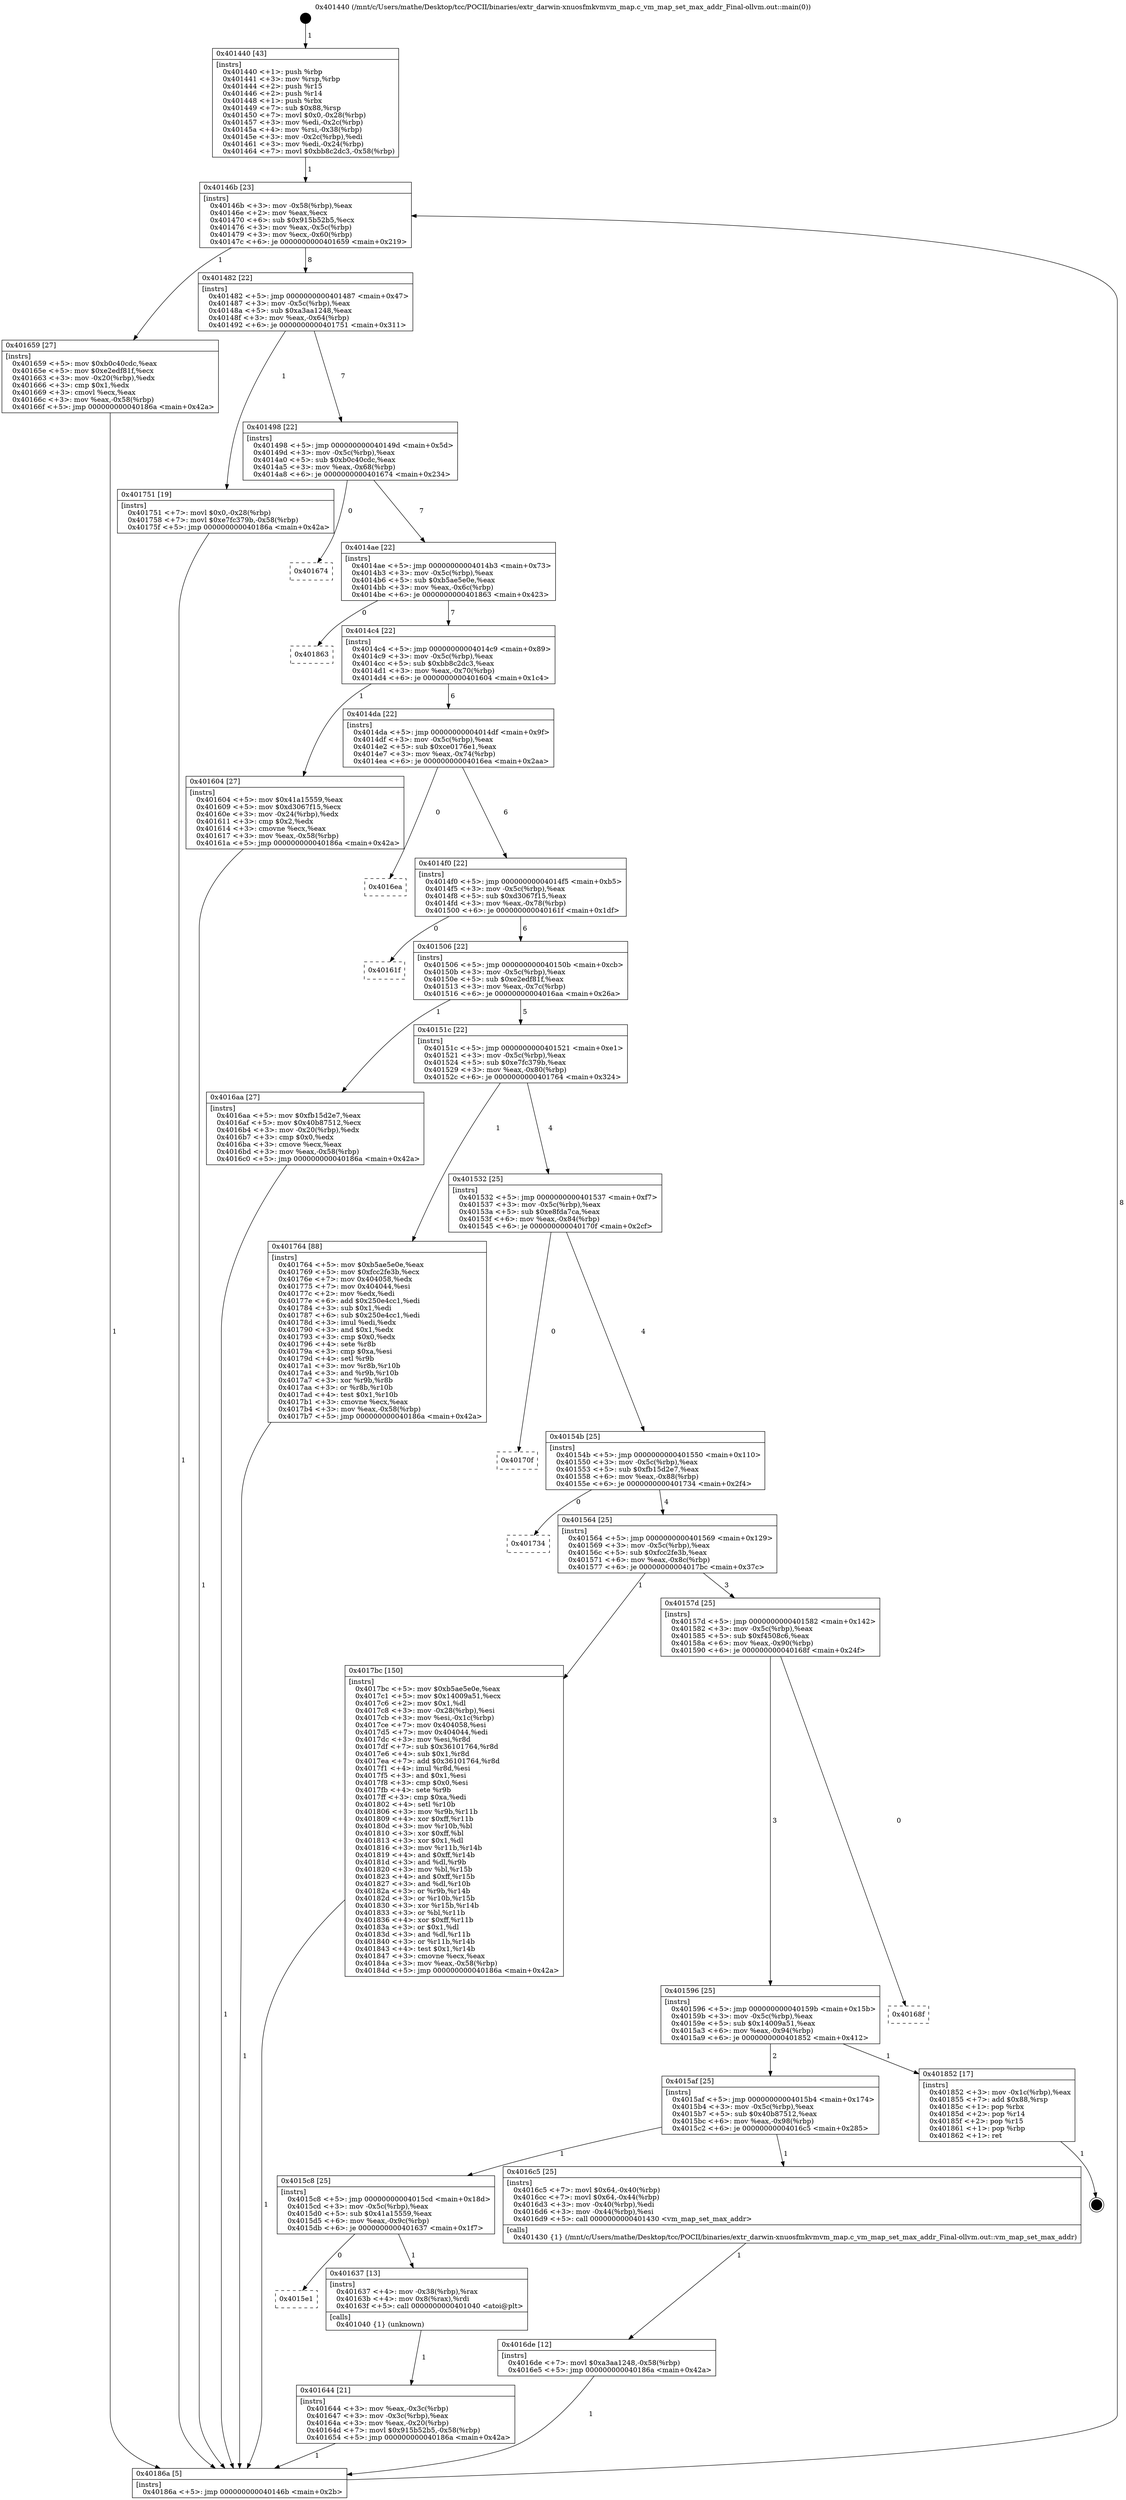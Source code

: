 digraph "0x401440" {
  label = "0x401440 (/mnt/c/Users/mathe/Desktop/tcc/POCII/binaries/extr_darwin-xnuosfmkvmvm_map.c_vm_map_set_max_addr_Final-ollvm.out::main(0))"
  labelloc = "t"
  node[shape=record]

  Entry [label="",width=0.3,height=0.3,shape=circle,fillcolor=black,style=filled]
  "0x40146b" [label="{
     0x40146b [23]\l
     | [instrs]\l
     &nbsp;&nbsp;0x40146b \<+3\>: mov -0x58(%rbp),%eax\l
     &nbsp;&nbsp;0x40146e \<+2\>: mov %eax,%ecx\l
     &nbsp;&nbsp;0x401470 \<+6\>: sub $0x915b52b5,%ecx\l
     &nbsp;&nbsp;0x401476 \<+3\>: mov %eax,-0x5c(%rbp)\l
     &nbsp;&nbsp;0x401479 \<+3\>: mov %ecx,-0x60(%rbp)\l
     &nbsp;&nbsp;0x40147c \<+6\>: je 0000000000401659 \<main+0x219\>\l
  }"]
  "0x401659" [label="{
     0x401659 [27]\l
     | [instrs]\l
     &nbsp;&nbsp;0x401659 \<+5\>: mov $0xb0c40cdc,%eax\l
     &nbsp;&nbsp;0x40165e \<+5\>: mov $0xe2edf81f,%ecx\l
     &nbsp;&nbsp;0x401663 \<+3\>: mov -0x20(%rbp),%edx\l
     &nbsp;&nbsp;0x401666 \<+3\>: cmp $0x1,%edx\l
     &nbsp;&nbsp;0x401669 \<+3\>: cmovl %ecx,%eax\l
     &nbsp;&nbsp;0x40166c \<+3\>: mov %eax,-0x58(%rbp)\l
     &nbsp;&nbsp;0x40166f \<+5\>: jmp 000000000040186a \<main+0x42a\>\l
  }"]
  "0x401482" [label="{
     0x401482 [22]\l
     | [instrs]\l
     &nbsp;&nbsp;0x401482 \<+5\>: jmp 0000000000401487 \<main+0x47\>\l
     &nbsp;&nbsp;0x401487 \<+3\>: mov -0x5c(%rbp),%eax\l
     &nbsp;&nbsp;0x40148a \<+5\>: sub $0xa3aa1248,%eax\l
     &nbsp;&nbsp;0x40148f \<+3\>: mov %eax,-0x64(%rbp)\l
     &nbsp;&nbsp;0x401492 \<+6\>: je 0000000000401751 \<main+0x311\>\l
  }"]
  Exit [label="",width=0.3,height=0.3,shape=circle,fillcolor=black,style=filled,peripheries=2]
  "0x401751" [label="{
     0x401751 [19]\l
     | [instrs]\l
     &nbsp;&nbsp;0x401751 \<+7\>: movl $0x0,-0x28(%rbp)\l
     &nbsp;&nbsp;0x401758 \<+7\>: movl $0xe7fc379b,-0x58(%rbp)\l
     &nbsp;&nbsp;0x40175f \<+5\>: jmp 000000000040186a \<main+0x42a\>\l
  }"]
  "0x401498" [label="{
     0x401498 [22]\l
     | [instrs]\l
     &nbsp;&nbsp;0x401498 \<+5\>: jmp 000000000040149d \<main+0x5d\>\l
     &nbsp;&nbsp;0x40149d \<+3\>: mov -0x5c(%rbp),%eax\l
     &nbsp;&nbsp;0x4014a0 \<+5\>: sub $0xb0c40cdc,%eax\l
     &nbsp;&nbsp;0x4014a5 \<+3\>: mov %eax,-0x68(%rbp)\l
     &nbsp;&nbsp;0x4014a8 \<+6\>: je 0000000000401674 \<main+0x234\>\l
  }"]
  "0x4016de" [label="{
     0x4016de [12]\l
     | [instrs]\l
     &nbsp;&nbsp;0x4016de \<+7\>: movl $0xa3aa1248,-0x58(%rbp)\l
     &nbsp;&nbsp;0x4016e5 \<+5\>: jmp 000000000040186a \<main+0x42a\>\l
  }"]
  "0x401674" [label="{
     0x401674\l
  }", style=dashed]
  "0x4014ae" [label="{
     0x4014ae [22]\l
     | [instrs]\l
     &nbsp;&nbsp;0x4014ae \<+5\>: jmp 00000000004014b3 \<main+0x73\>\l
     &nbsp;&nbsp;0x4014b3 \<+3\>: mov -0x5c(%rbp),%eax\l
     &nbsp;&nbsp;0x4014b6 \<+5\>: sub $0xb5ae5e0e,%eax\l
     &nbsp;&nbsp;0x4014bb \<+3\>: mov %eax,-0x6c(%rbp)\l
     &nbsp;&nbsp;0x4014be \<+6\>: je 0000000000401863 \<main+0x423\>\l
  }"]
  "0x401644" [label="{
     0x401644 [21]\l
     | [instrs]\l
     &nbsp;&nbsp;0x401644 \<+3\>: mov %eax,-0x3c(%rbp)\l
     &nbsp;&nbsp;0x401647 \<+3\>: mov -0x3c(%rbp),%eax\l
     &nbsp;&nbsp;0x40164a \<+3\>: mov %eax,-0x20(%rbp)\l
     &nbsp;&nbsp;0x40164d \<+7\>: movl $0x915b52b5,-0x58(%rbp)\l
     &nbsp;&nbsp;0x401654 \<+5\>: jmp 000000000040186a \<main+0x42a\>\l
  }"]
  "0x401863" [label="{
     0x401863\l
  }", style=dashed]
  "0x4014c4" [label="{
     0x4014c4 [22]\l
     | [instrs]\l
     &nbsp;&nbsp;0x4014c4 \<+5\>: jmp 00000000004014c9 \<main+0x89\>\l
     &nbsp;&nbsp;0x4014c9 \<+3\>: mov -0x5c(%rbp),%eax\l
     &nbsp;&nbsp;0x4014cc \<+5\>: sub $0xbb8c2dc3,%eax\l
     &nbsp;&nbsp;0x4014d1 \<+3\>: mov %eax,-0x70(%rbp)\l
     &nbsp;&nbsp;0x4014d4 \<+6\>: je 0000000000401604 \<main+0x1c4\>\l
  }"]
  "0x4015e1" [label="{
     0x4015e1\l
  }", style=dashed]
  "0x401604" [label="{
     0x401604 [27]\l
     | [instrs]\l
     &nbsp;&nbsp;0x401604 \<+5\>: mov $0x41a15559,%eax\l
     &nbsp;&nbsp;0x401609 \<+5\>: mov $0xd3067f15,%ecx\l
     &nbsp;&nbsp;0x40160e \<+3\>: mov -0x24(%rbp),%edx\l
     &nbsp;&nbsp;0x401611 \<+3\>: cmp $0x2,%edx\l
     &nbsp;&nbsp;0x401614 \<+3\>: cmovne %ecx,%eax\l
     &nbsp;&nbsp;0x401617 \<+3\>: mov %eax,-0x58(%rbp)\l
     &nbsp;&nbsp;0x40161a \<+5\>: jmp 000000000040186a \<main+0x42a\>\l
  }"]
  "0x4014da" [label="{
     0x4014da [22]\l
     | [instrs]\l
     &nbsp;&nbsp;0x4014da \<+5\>: jmp 00000000004014df \<main+0x9f\>\l
     &nbsp;&nbsp;0x4014df \<+3\>: mov -0x5c(%rbp),%eax\l
     &nbsp;&nbsp;0x4014e2 \<+5\>: sub $0xce0176e1,%eax\l
     &nbsp;&nbsp;0x4014e7 \<+3\>: mov %eax,-0x74(%rbp)\l
     &nbsp;&nbsp;0x4014ea \<+6\>: je 00000000004016ea \<main+0x2aa\>\l
  }"]
  "0x40186a" [label="{
     0x40186a [5]\l
     | [instrs]\l
     &nbsp;&nbsp;0x40186a \<+5\>: jmp 000000000040146b \<main+0x2b\>\l
  }"]
  "0x401440" [label="{
     0x401440 [43]\l
     | [instrs]\l
     &nbsp;&nbsp;0x401440 \<+1\>: push %rbp\l
     &nbsp;&nbsp;0x401441 \<+3\>: mov %rsp,%rbp\l
     &nbsp;&nbsp;0x401444 \<+2\>: push %r15\l
     &nbsp;&nbsp;0x401446 \<+2\>: push %r14\l
     &nbsp;&nbsp;0x401448 \<+1\>: push %rbx\l
     &nbsp;&nbsp;0x401449 \<+7\>: sub $0x88,%rsp\l
     &nbsp;&nbsp;0x401450 \<+7\>: movl $0x0,-0x28(%rbp)\l
     &nbsp;&nbsp;0x401457 \<+3\>: mov %edi,-0x2c(%rbp)\l
     &nbsp;&nbsp;0x40145a \<+4\>: mov %rsi,-0x38(%rbp)\l
     &nbsp;&nbsp;0x40145e \<+3\>: mov -0x2c(%rbp),%edi\l
     &nbsp;&nbsp;0x401461 \<+3\>: mov %edi,-0x24(%rbp)\l
     &nbsp;&nbsp;0x401464 \<+7\>: movl $0xbb8c2dc3,-0x58(%rbp)\l
  }"]
  "0x401637" [label="{
     0x401637 [13]\l
     | [instrs]\l
     &nbsp;&nbsp;0x401637 \<+4\>: mov -0x38(%rbp),%rax\l
     &nbsp;&nbsp;0x40163b \<+4\>: mov 0x8(%rax),%rdi\l
     &nbsp;&nbsp;0x40163f \<+5\>: call 0000000000401040 \<atoi@plt\>\l
     | [calls]\l
     &nbsp;&nbsp;0x401040 \{1\} (unknown)\l
  }"]
  "0x4016ea" [label="{
     0x4016ea\l
  }", style=dashed]
  "0x4014f0" [label="{
     0x4014f0 [22]\l
     | [instrs]\l
     &nbsp;&nbsp;0x4014f0 \<+5\>: jmp 00000000004014f5 \<main+0xb5\>\l
     &nbsp;&nbsp;0x4014f5 \<+3\>: mov -0x5c(%rbp),%eax\l
     &nbsp;&nbsp;0x4014f8 \<+5\>: sub $0xd3067f15,%eax\l
     &nbsp;&nbsp;0x4014fd \<+3\>: mov %eax,-0x78(%rbp)\l
     &nbsp;&nbsp;0x401500 \<+6\>: je 000000000040161f \<main+0x1df\>\l
  }"]
  "0x4015c8" [label="{
     0x4015c8 [25]\l
     | [instrs]\l
     &nbsp;&nbsp;0x4015c8 \<+5\>: jmp 00000000004015cd \<main+0x18d\>\l
     &nbsp;&nbsp;0x4015cd \<+3\>: mov -0x5c(%rbp),%eax\l
     &nbsp;&nbsp;0x4015d0 \<+5\>: sub $0x41a15559,%eax\l
     &nbsp;&nbsp;0x4015d5 \<+6\>: mov %eax,-0x9c(%rbp)\l
     &nbsp;&nbsp;0x4015db \<+6\>: je 0000000000401637 \<main+0x1f7\>\l
  }"]
  "0x40161f" [label="{
     0x40161f\l
  }", style=dashed]
  "0x401506" [label="{
     0x401506 [22]\l
     | [instrs]\l
     &nbsp;&nbsp;0x401506 \<+5\>: jmp 000000000040150b \<main+0xcb\>\l
     &nbsp;&nbsp;0x40150b \<+3\>: mov -0x5c(%rbp),%eax\l
     &nbsp;&nbsp;0x40150e \<+5\>: sub $0xe2edf81f,%eax\l
     &nbsp;&nbsp;0x401513 \<+3\>: mov %eax,-0x7c(%rbp)\l
     &nbsp;&nbsp;0x401516 \<+6\>: je 00000000004016aa \<main+0x26a\>\l
  }"]
  "0x4016c5" [label="{
     0x4016c5 [25]\l
     | [instrs]\l
     &nbsp;&nbsp;0x4016c5 \<+7\>: movl $0x64,-0x40(%rbp)\l
     &nbsp;&nbsp;0x4016cc \<+7\>: movl $0x64,-0x44(%rbp)\l
     &nbsp;&nbsp;0x4016d3 \<+3\>: mov -0x40(%rbp),%edi\l
     &nbsp;&nbsp;0x4016d6 \<+3\>: mov -0x44(%rbp),%esi\l
     &nbsp;&nbsp;0x4016d9 \<+5\>: call 0000000000401430 \<vm_map_set_max_addr\>\l
     | [calls]\l
     &nbsp;&nbsp;0x401430 \{1\} (/mnt/c/Users/mathe/Desktop/tcc/POCII/binaries/extr_darwin-xnuosfmkvmvm_map.c_vm_map_set_max_addr_Final-ollvm.out::vm_map_set_max_addr)\l
  }"]
  "0x4016aa" [label="{
     0x4016aa [27]\l
     | [instrs]\l
     &nbsp;&nbsp;0x4016aa \<+5\>: mov $0xfb15d2e7,%eax\l
     &nbsp;&nbsp;0x4016af \<+5\>: mov $0x40b87512,%ecx\l
     &nbsp;&nbsp;0x4016b4 \<+3\>: mov -0x20(%rbp),%edx\l
     &nbsp;&nbsp;0x4016b7 \<+3\>: cmp $0x0,%edx\l
     &nbsp;&nbsp;0x4016ba \<+3\>: cmove %ecx,%eax\l
     &nbsp;&nbsp;0x4016bd \<+3\>: mov %eax,-0x58(%rbp)\l
     &nbsp;&nbsp;0x4016c0 \<+5\>: jmp 000000000040186a \<main+0x42a\>\l
  }"]
  "0x40151c" [label="{
     0x40151c [22]\l
     | [instrs]\l
     &nbsp;&nbsp;0x40151c \<+5\>: jmp 0000000000401521 \<main+0xe1\>\l
     &nbsp;&nbsp;0x401521 \<+3\>: mov -0x5c(%rbp),%eax\l
     &nbsp;&nbsp;0x401524 \<+5\>: sub $0xe7fc379b,%eax\l
     &nbsp;&nbsp;0x401529 \<+3\>: mov %eax,-0x80(%rbp)\l
     &nbsp;&nbsp;0x40152c \<+6\>: je 0000000000401764 \<main+0x324\>\l
  }"]
  "0x4015af" [label="{
     0x4015af [25]\l
     | [instrs]\l
     &nbsp;&nbsp;0x4015af \<+5\>: jmp 00000000004015b4 \<main+0x174\>\l
     &nbsp;&nbsp;0x4015b4 \<+3\>: mov -0x5c(%rbp),%eax\l
     &nbsp;&nbsp;0x4015b7 \<+5\>: sub $0x40b87512,%eax\l
     &nbsp;&nbsp;0x4015bc \<+6\>: mov %eax,-0x98(%rbp)\l
     &nbsp;&nbsp;0x4015c2 \<+6\>: je 00000000004016c5 \<main+0x285\>\l
  }"]
  "0x401764" [label="{
     0x401764 [88]\l
     | [instrs]\l
     &nbsp;&nbsp;0x401764 \<+5\>: mov $0xb5ae5e0e,%eax\l
     &nbsp;&nbsp;0x401769 \<+5\>: mov $0xfcc2fe3b,%ecx\l
     &nbsp;&nbsp;0x40176e \<+7\>: mov 0x404058,%edx\l
     &nbsp;&nbsp;0x401775 \<+7\>: mov 0x404044,%esi\l
     &nbsp;&nbsp;0x40177c \<+2\>: mov %edx,%edi\l
     &nbsp;&nbsp;0x40177e \<+6\>: add $0x250e4cc1,%edi\l
     &nbsp;&nbsp;0x401784 \<+3\>: sub $0x1,%edi\l
     &nbsp;&nbsp;0x401787 \<+6\>: sub $0x250e4cc1,%edi\l
     &nbsp;&nbsp;0x40178d \<+3\>: imul %edi,%edx\l
     &nbsp;&nbsp;0x401790 \<+3\>: and $0x1,%edx\l
     &nbsp;&nbsp;0x401793 \<+3\>: cmp $0x0,%edx\l
     &nbsp;&nbsp;0x401796 \<+4\>: sete %r8b\l
     &nbsp;&nbsp;0x40179a \<+3\>: cmp $0xa,%esi\l
     &nbsp;&nbsp;0x40179d \<+4\>: setl %r9b\l
     &nbsp;&nbsp;0x4017a1 \<+3\>: mov %r8b,%r10b\l
     &nbsp;&nbsp;0x4017a4 \<+3\>: and %r9b,%r10b\l
     &nbsp;&nbsp;0x4017a7 \<+3\>: xor %r9b,%r8b\l
     &nbsp;&nbsp;0x4017aa \<+3\>: or %r8b,%r10b\l
     &nbsp;&nbsp;0x4017ad \<+4\>: test $0x1,%r10b\l
     &nbsp;&nbsp;0x4017b1 \<+3\>: cmovne %ecx,%eax\l
     &nbsp;&nbsp;0x4017b4 \<+3\>: mov %eax,-0x58(%rbp)\l
     &nbsp;&nbsp;0x4017b7 \<+5\>: jmp 000000000040186a \<main+0x42a\>\l
  }"]
  "0x401532" [label="{
     0x401532 [25]\l
     | [instrs]\l
     &nbsp;&nbsp;0x401532 \<+5\>: jmp 0000000000401537 \<main+0xf7\>\l
     &nbsp;&nbsp;0x401537 \<+3\>: mov -0x5c(%rbp),%eax\l
     &nbsp;&nbsp;0x40153a \<+5\>: sub $0xe8fda7ca,%eax\l
     &nbsp;&nbsp;0x40153f \<+6\>: mov %eax,-0x84(%rbp)\l
     &nbsp;&nbsp;0x401545 \<+6\>: je 000000000040170f \<main+0x2cf\>\l
  }"]
  "0x401852" [label="{
     0x401852 [17]\l
     | [instrs]\l
     &nbsp;&nbsp;0x401852 \<+3\>: mov -0x1c(%rbp),%eax\l
     &nbsp;&nbsp;0x401855 \<+7\>: add $0x88,%rsp\l
     &nbsp;&nbsp;0x40185c \<+1\>: pop %rbx\l
     &nbsp;&nbsp;0x40185d \<+2\>: pop %r14\l
     &nbsp;&nbsp;0x40185f \<+2\>: pop %r15\l
     &nbsp;&nbsp;0x401861 \<+1\>: pop %rbp\l
     &nbsp;&nbsp;0x401862 \<+1\>: ret\l
  }"]
  "0x40170f" [label="{
     0x40170f\l
  }", style=dashed]
  "0x40154b" [label="{
     0x40154b [25]\l
     | [instrs]\l
     &nbsp;&nbsp;0x40154b \<+5\>: jmp 0000000000401550 \<main+0x110\>\l
     &nbsp;&nbsp;0x401550 \<+3\>: mov -0x5c(%rbp),%eax\l
     &nbsp;&nbsp;0x401553 \<+5\>: sub $0xfb15d2e7,%eax\l
     &nbsp;&nbsp;0x401558 \<+6\>: mov %eax,-0x88(%rbp)\l
     &nbsp;&nbsp;0x40155e \<+6\>: je 0000000000401734 \<main+0x2f4\>\l
  }"]
  "0x401596" [label="{
     0x401596 [25]\l
     | [instrs]\l
     &nbsp;&nbsp;0x401596 \<+5\>: jmp 000000000040159b \<main+0x15b\>\l
     &nbsp;&nbsp;0x40159b \<+3\>: mov -0x5c(%rbp),%eax\l
     &nbsp;&nbsp;0x40159e \<+5\>: sub $0x14009a51,%eax\l
     &nbsp;&nbsp;0x4015a3 \<+6\>: mov %eax,-0x94(%rbp)\l
     &nbsp;&nbsp;0x4015a9 \<+6\>: je 0000000000401852 \<main+0x412\>\l
  }"]
  "0x401734" [label="{
     0x401734\l
  }", style=dashed]
  "0x401564" [label="{
     0x401564 [25]\l
     | [instrs]\l
     &nbsp;&nbsp;0x401564 \<+5\>: jmp 0000000000401569 \<main+0x129\>\l
     &nbsp;&nbsp;0x401569 \<+3\>: mov -0x5c(%rbp),%eax\l
     &nbsp;&nbsp;0x40156c \<+5\>: sub $0xfcc2fe3b,%eax\l
     &nbsp;&nbsp;0x401571 \<+6\>: mov %eax,-0x8c(%rbp)\l
     &nbsp;&nbsp;0x401577 \<+6\>: je 00000000004017bc \<main+0x37c\>\l
  }"]
  "0x40168f" [label="{
     0x40168f\l
  }", style=dashed]
  "0x4017bc" [label="{
     0x4017bc [150]\l
     | [instrs]\l
     &nbsp;&nbsp;0x4017bc \<+5\>: mov $0xb5ae5e0e,%eax\l
     &nbsp;&nbsp;0x4017c1 \<+5\>: mov $0x14009a51,%ecx\l
     &nbsp;&nbsp;0x4017c6 \<+2\>: mov $0x1,%dl\l
     &nbsp;&nbsp;0x4017c8 \<+3\>: mov -0x28(%rbp),%esi\l
     &nbsp;&nbsp;0x4017cb \<+3\>: mov %esi,-0x1c(%rbp)\l
     &nbsp;&nbsp;0x4017ce \<+7\>: mov 0x404058,%esi\l
     &nbsp;&nbsp;0x4017d5 \<+7\>: mov 0x404044,%edi\l
     &nbsp;&nbsp;0x4017dc \<+3\>: mov %esi,%r8d\l
     &nbsp;&nbsp;0x4017df \<+7\>: sub $0x36101764,%r8d\l
     &nbsp;&nbsp;0x4017e6 \<+4\>: sub $0x1,%r8d\l
     &nbsp;&nbsp;0x4017ea \<+7\>: add $0x36101764,%r8d\l
     &nbsp;&nbsp;0x4017f1 \<+4\>: imul %r8d,%esi\l
     &nbsp;&nbsp;0x4017f5 \<+3\>: and $0x1,%esi\l
     &nbsp;&nbsp;0x4017f8 \<+3\>: cmp $0x0,%esi\l
     &nbsp;&nbsp;0x4017fb \<+4\>: sete %r9b\l
     &nbsp;&nbsp;0x4017ff \<+3\>: cmp $0xa,%edi\l
     &nbsp;&nbsp;0x401802 \<+4\>: setl %r10b\l
     &nbsp;&nbsp;0x401806 \<+3\>: mov %r9b,%r11b\l
     &nbsp;&nbsp;0x401809 \<+4\>: xor $0xff,%r11b\l
     &nbsp;&nbsp;0x40180d \<+3\>: mov %r10b,%bl\l
     &nbsp;&nbsp;0x401810 \<+3\>: xor $0xff,%bl\l
     &nbsp;&nbsp;0x401813 \<+3\>: xor $0x1,%dl\l
     &nbsp;&nbsp;0x401816 \<+3\>: mov %r11b,%r14b\l
     &nbsp;&nbsp;0x401819 \<+4\>: and $0xff,%r14b\l
     &nbsp;&nbsp;0x40181d \<+3\>: and %dl,%r9b\l
     &nbsp;&nbsp;0x401820 \<+3\>: mov %bl,%r15b\l
     &nbsp;&nbsp;0x401823 \<+4\>: and $0xff,%r15b\l
     &nbsp;&nbsp;0x401827 \<+3\>: and %dl,%r10b\l
     &nbsp;&nbsp;0x40182a \<+3\>: or %r9b,%r14b\l
     &nbsp;&nbsp;0x40182d \<+3\>: or %r10b,%r15b\l
     &nbsp;&nbsp;0x401830 \<+3\>: xor %r15b,%r14b\l
     &nbsp;&nbsp;0x401833 \<+3\>: or %bl,%r11b\l
     &nbsp;&nbsp;0x401836 \<+4\>: xor $0xff,%r11b\l
     &nbsp;&nbsp;0x40183a \<+3\>: or $0x1,%dl\l
     &nbsp;&nbsp;0x40183d \<+3\>: and %dl,%r11b\l
     &nbsp;&nbsp;0x401840 \<+3\>: or %r11b,%r14b\l
     &nbsp;&nbsp;0x401843 \<+4\>: test $0x1,%r14b\l
     &nbsp;&nbsp;0x401847 \<+3\>: cmovne %ecx,%eax\l
     &nbsp;&nbsp;0x40184a \<+3\>: mov %eax,-0x58(%rbp)\l
     &nbsp;&nbsp;0x40184d \<+5\>: jmp 000000000040186a \<main+0x42a\>\l
  }"]
  "0x40157d" [label="{
     0x40157d [25]\l
     | [instrs]\l
     &nbsp;&nbsp;0x40157d \<+5\>: jmp 0000000000401582 \<main+0x142\>\l
     &nbsp;&nbsp;0x401582 \<+3\>: mov -0x5c(%rbp),%eax\l
     &nbsp;&nbsp;0x401585 \<+5\>: sub $0xf4508c6,%eax\l
     &nbsp;&nbsp;0x40158a \<+6\>: mov %eax,-0x90(%rbp)\l
     &nbsp;&nbsp;0x401590 \<+6\>: je 000000000040168f \<main+0x24f\>\l
  }"]
  Entry -> "0x401440" [label=" 1"]
  "0x40146b" -> "0x401659" [label=" 1"]
  "0x40146b" -> "0x401482" [label=" 8"]
  "0x401852" -> Exit [label=" 1"]
  "0x401482" -> "0x401751" [label=" 1"]
  "0x401482" -> "0x401498" [label=" 7"]
  "0x4017bc" -> "0x40186a" [label=" 1"]
  "0x401498" -> "0x401674" [label=" 0"]
  "0x401498" -> "0x4014ae" [label=" 7"]
  "0x401764" -> "0x40186a" [label=" 1"]
  "0x4014ae" -> "0x401863" [label=" 0"]
  "0x4014ae" -> "0x4014c4" [label=" 7"]
  "0x401751" -> "0x40186a" [label=" 1"]
  "0x4014c4" -> "0x401604" [label=" 1"]
  "0x4014c4" -> "0x4014da" [label=" 6"]
  "0x401604" -> "0x40186a" [label=" 1"]
  "0x401440" -> "0x40146b" [label=" 1"]
  "0x40186a" -> "0x40146b" [label=" 8"]
  "0x4016de" -> "0x40186a" [label=" 1"]
  "0x4014da" -> "0x4016ea" [label=" 0"]
  "0x4014da" -> "0x4014f0" [label=" 6"]
  "0x4016c5" -> "0x4016de" [label=" 1"]
  "0x4014f0" -> "0x40161f" [label=" 0"]
  "0x4014f0" -> "0x401506" [label=" 6"]
  "0x401659" -> "0x40186a" [label=" 1"]
  "0x401506" -> "0x4016aa" [label=" 1"]
  "0x401506" -> "0x40151c" [label=" 5"]
  "0x401644" -> "0x40186a" [label=" 1"]
  "0x40151c" -> "0x401764" [label=" 1"]
  "0x40151c" -> "0x401532" [label=" 4"]
  "0x4015c8" -> "0x4015e1" [label=" 0"]
  "0x401532" -> "0x40170f" [label=" 0"]
  "0x401532" -> "0x40154b" [label=" 4"]
  "0x4015c8" -> "0x401637" [label=" 1"]
  "0x40154b" -> "0x401734" [label=" 0"]
  "0x40154b" -> "0x401564" [label=" 4"]
  "0x4015af" -> "0x4015c8" [label=" 1"]
  "0x401564" -> "0x4017bc" [label=" 1"]
  "0x401564" -> "0x40157d" [label=" 3"]
  "0x4015af" -> "0x4016c5" [label=" 1"]
  "0x40157d" -> "0x40168f" [label=" 0"]
  "0x40157d" -> "0x401596" [label=" 3"]
  "0x4016aa" -> "0x40186a" [label=" 1"]
  "0x401596" -> "0x401852" [label=" 1"]
  "0x401596" -> "0x4015af" [label=" 2"]
  "0x401637" -> "0x401644" [label=" 1"]
}
